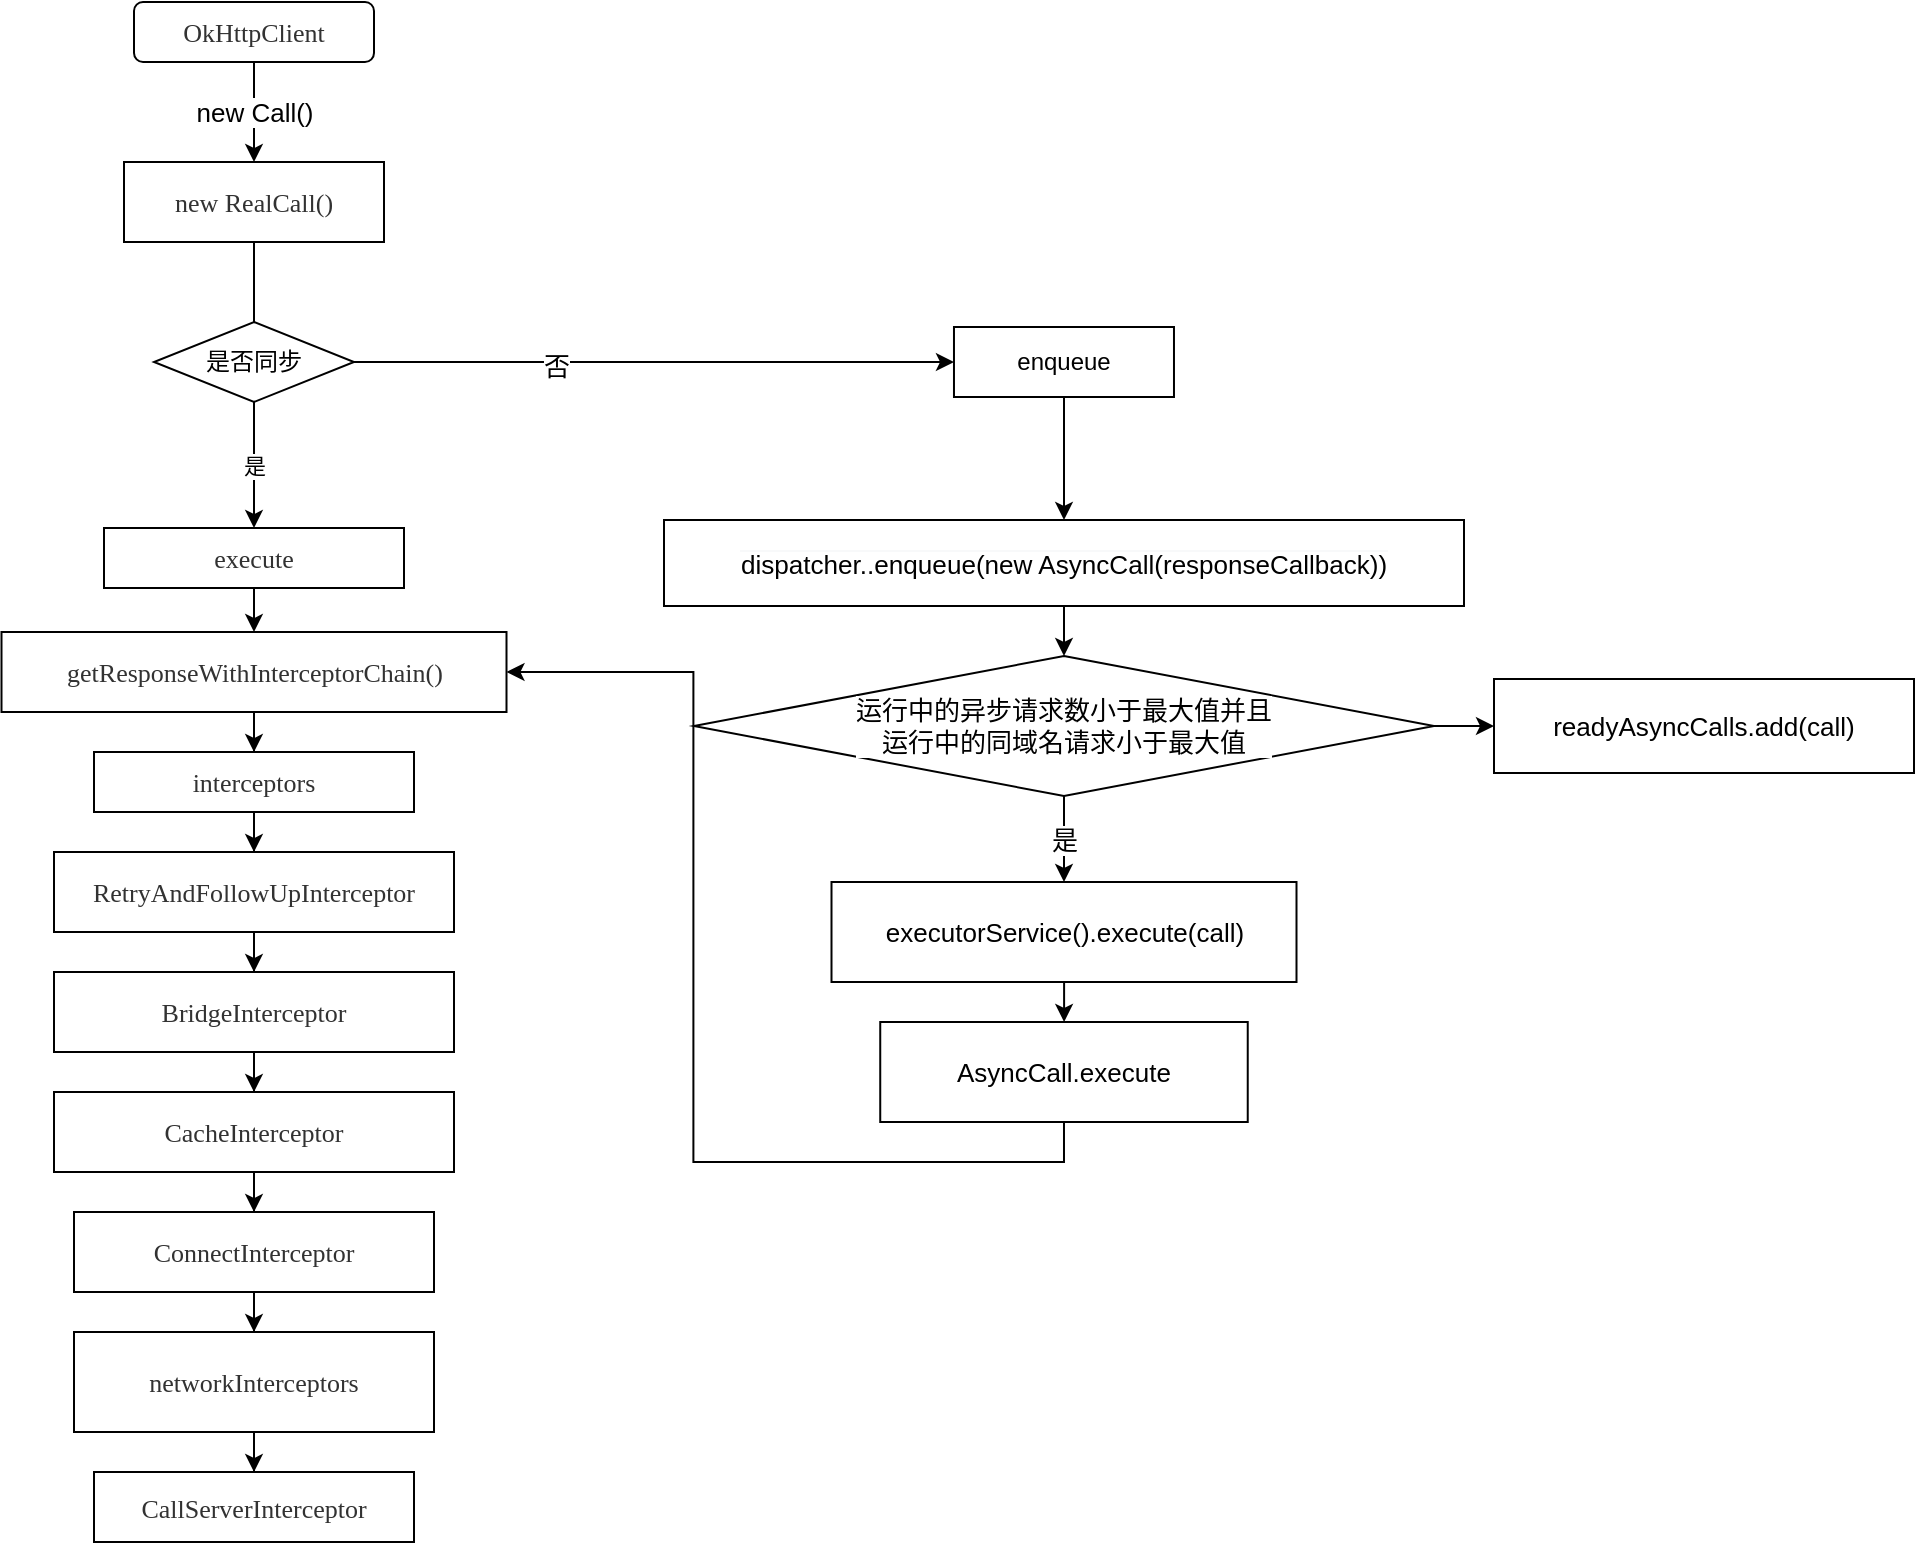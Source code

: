 <mxfile version="20.1.2" type="github">
  <diagram id="C5RBs43oDa-KdzZeNtuy" name="Page-1">
    <mxGraphModel dx="965" dy="599" grid="1" gridSize="10" guides="1" tooltips="1" connect="1" arrows="1" fold="1" page="1" pageScale="1" pageWidth="827" pageHeight="1169" math="0" shadow="0">
      <root>
        <mxCell id="WIyWlLk6GJQsqaUBKTNV-0" />
        <mxCell id="WIyWlLk6GJQsqaUBKTNV-1" parent="WIyWlLk6GJQsqaUBKTNV-0" />
        <mxCell id="BfcjpGbVQdAkZ2BNocG8-53" value="new Call()" style="edgeStyle=orthogonalEdgeStyle;rounded=0;orthogonalLoop=1;jettySize=auto;html=1;entryX=0.5;entryY=0;entryDx=0;entryDy=0;fontFamily=Helvetica;fontSize=13;fontColor=#000000;" edge="1" parent="WIyWlLk6GJQsqaUBKTNV-1" source="WIyWlLk6GJQsqaUBKTNV-3" target="BfcjpGbVQdAkZ2BNocG8-0">
          <mxGeometry relative="1" as="geometry" />
        </mxCell>
        <mxCell id="WIyWlLk6GJQsqaUBKTNV-3" value="&lt;span style=&quot;color: rgb(50, 50, 50); font-family: 微软雅黑; font-size: 13px; background-color: rgba(255, 255, 255, 0.01);&quot;&gt;OkHttpClient&lt;/span&gt;" style="rounded=1;whiteSpace=wrap;html=1;fontSize=12;glass=0;strokeWidth=1;shadow=0;" parent="WIyWlLk6GJQsqaUBKTNV-1" vertex="1">
          <mxGeometry x="160" y="100" width="120" height="30" as="geometry" />
        </mxCell>
        <mxCell id="BfcjpGbVQdAkZ2BNocG8-3" style="edgeStyle=orthogonalEdgeStyle;rounded=0;orthogonalLoop=1;jettySize=auto;html=1;" edge="1" parent="WIyWlLk6GJQsqaUBKTNV-1" source="BfcjpGbVQdAkZ2BNocG8-0">
          <mxGeometry relative="1" as="geometry">
            <mxPoint x="220" y="280" as="targetPoint" />
          </mxGeometry>
        </mxCell>
        <mxCell id="BfcjpGbVQdAkZ2BNocG8-0" value="&lt;span style=&quot;color: rgb(50, 50, 50); font-family: 微软雅黑; font-size: 13px; background-color: rgba(255, 255, 255, 0.01);&quot;&gt;new RealCall()&lt;/span&gt;" style="rounded=0;whiteSpace=wrap;html=1;" vertex="1" parent="WIyWlLk6GJQsqaUBKTNV-1">
          <mxGeometry x="155" y="180" width="130" height="40" as="geometry" />
        </mxCell>
        <mxCell id="BfcjpGbVQdAkZ2BNocG8-22" value="是" style="edgeStyle=orthogonalEdgeStyle;rounded=0;orthogonalLoop=1;jettySize=auto;html=1;exitX=0.5;exitY=1;exitDx=0;exitDy=0;entryX=0.5;entryY=0;entryDx=0;entryDy=0;" edge="1" parent="WIyWlLk6GJQsqaUBKTNV-1" source="BfcjpGbVQdAkZ2BNocG8-4" target="BfcjpGbVQdAkZ2BNocG8-21">
          <mxGeometry relative="1" as="geometry" />
        </mxCell>
        <mxCell id="BfcjpGbVQdAkZ2BNocG8-25" style="edgeStyle=orthogonalEdgeStyle;rounded=0;orthogonalLoop=1;jettySize=auto;html=1;entryX=0;entryY=0.5;entryDx=0;entryDy=0;" edge="1" parent="WIyWlLk6GJQsqaUBKTNV-1" source="BfcjpGbVQdAkZ2BNocG8-4" target="BfcjpGbVQdAkZ2BNocG8-24">
          <mxGeometry relative="1" as="geometry" />
        </mxCell>
        <mxCell id="BfcjpGbVQdAkZ2BNocG8-34" value="否" style="edgeLabel;html=1;align=center;verticalAlign=middle;resizable=0;points=[];fontSize=13;fontFamily=Helvetica;fontColor=#000000;" vertex="1" connectable="0" parent="BfcjpGbVQdAkZ2BNocG8-25">
          <mxGeometry x="-0.327" y="-2" relative="1" as="geometry">
            <mxPoint as="offset" />
          </mxGeometry>
        </mxCell>
        <mxCell id="BfcjpGbVQdAkZ2BNocG8-4" value="是否同步" style="rhombus;whiteSpace=wrap;html=1;" vertex="1" parent="WIyWlLk6GJQsqaUBKTNV-1">
          <mxGeometry x="170" y="260" width="100" height="40" as="geometry" />
        </mxCell>
        <mxCell id="BfcjpGbVQdAkZ2BNocG8-13" style="edgeStyle=orthogonalEdgeStyle;rounded=0;orthogonalLoop=1;jettySize=auto;html=1;exitX=0.5;exitY=1;exitDx=0;exitDy=0;" edge="1" parent="WIyWlLk6GJQsqaUBKTNV-1" source="BfcjpGbVQdAkZ2BNocG8-5" target="BfcjpGbVQdAkZ2BNocG8-6">
          <mxGeometry relative="1" as="geometry" />
        </mxCell>
        <mxCell id="BfcjpGbVQdAkZ2BNocG8-5" value="&lt;span style=&quot;color: rgb(50, 50, 50); font-family: 微软雅黑; font-size: 13px; background-color: rgba(255, 255, 255, 0.01);&quot;&gt;getResponseWithInterceptorChain()&lt;/span&gt;" style="rounded=0;whiteSpace=wrap;html=1;" vertex="1" parent="WIyWlLk6GJQsqaUBKTNV-1">
          <mxGeometry x="93.75" y="415" width="252.5" height="40" as="geometry" />
        </mxCell>
        <mxCell id="BfcjpGbVQdAkZ2BNocG8-15" style="edgeStyle=orthogonalEdgeStyle;rounded=0;orthogonalLoop=1;jettySize=auto;html=1;entryX=0.5;entryY=0;entryDx=0;entryDy=0;" edge="1" parent="WIyWlLk6GJQsqaUBKTNV-1" source="BfcjpGbVQdAkZ2BNocG8-6" target="BfcjpGbVQdAkZ2BNocG8-7">
          <mxGeometry relative="1" as="geometry" />
        </mxCell>
        <mxCell id="BfcjpGbVQdAkZ2BNocG8-6" value="&lt;span style=&quot;color: rgb(50, 50, 50); font-family: 微软雅黑; font-size: 13px; font-style: normal; font-variant-ligatures: normal; font-variant-caps: normal; letter-spacing: normal; orphans: 2; text-align: center; text-indent: 0px; text-transform: none; widows: 2; word-spacing: 0px; -webkit-text-stroke-width: 0px; background-color: rgba(255, 255, 255, 0.01); text-decoration-thickness: initial; text-decoration-style: initial; text-decoration-color: initial; float: none; display: inline !important;&quot;&gt;interceptors&lt;/span&gt;" style="rounded=0;whiteSpace=wrap;html=1;" vertex="1" parent="WIyWlLk6GJQsqaUBKTNV-1">
          <mxGeometry x="140" y="475" width="160" height="30" as="geometry" />
        </mxCell>
        <mxCell id="BfcjpGbVQdAkZ2BNocG8-14" style="edgeStyle=orthogonalEdgeStyle;rounded=0;orthogonalLoop=1;jettySize=auto;html=1;entryX=0.5;entryY=0;entryDx=0;entryDy=0;" edge="1" parent="WIyWlLk6GJQsqaUBKTNV-1" source="BfcjpGbVQdAkZ2BNocG8-7" target="BfcjpGbVQdAkZ2BNocG8-8">
          <mxGeometry relative="1" as="geometry" />
        </mxCell>
        <mxCell id="BfcjpGbVQdAkZ2BNocG8-7" value="&lt;span style=&quot;color: rgb(50, 50, 50); font-family: 微软雅黑; font-size: 13px; background-color: rgba(255, 255, 255, 0.01);&quot;&gt;RetryAndFollowUpInterceptor&lt;/span&gt;" style="rounded=0;whiteSpace=wrap;html=1;" vertex="1" parent="WIyWlLk6GJQsqaUBKTNV-1">
          <mxGeometry x="120" y="525" width="200" height="40" as="geometry" />
        </mxCell>
        <mxCell id="BfcjpGbVQdAkZ2BNocG8-16" style="edgeStyle=orthogonalEdgeStyle;rounded=0;orthogonalLoop=1;jettySize=auto;html=1;entryX=0.5;entryY=0;entryDx=0;entryDy=0;" edge="1" parent="WIyWlLk6GJQsqaUBKTNV-1" source="BfcjpGbVQdAkZ2BNocG8-8" target="BfcjpGbVQdAkZ2BNocG8-9">
          <mxGeometry relative="1" as="geometry" />
        </mxCell>
        <mxCell id="BfcjpGbVQdAkZ2BNocG8-8" value="&lt;span style=&quot;color: rgb(50, 50, 50); font-family: 微软雅黑; font-size: 13px; background-color: rgba(255, 255, 255, 0.01);&quot;&gt;BridgeInterceptor&lt;/span&gt;" style="rounded=0;whiteSpace=wrap;html=1;" vertex="1" parent="WIyWlLk6GJQsqaUBKTNV-1">
          <mxGeometry x="120" y="585" width="200" height="40" as="geometry" />
        </mxCell>
        <mxCell id="BfcjpGbVQdAkZ2BNocG8-17" style="edgeStyle=orthogonalEdgeStyle;rounded=0;orthogonalLoop=1;jettySize=auto;html=1;entryX=0.5;entryY=0;entryDx=0;entryDy=0;" edge="1" parent="WIyWlLk6GJQsqaUBKTNV-1" source="BfcjpGbVQdAkZ2BNocG8-9" target="BfcjpGbVQdAkZ2BNocG8-10">
          <mxGeometry relative="1" as="geometry" />
        </mxCell>
        <mxCell id="BfcjpGbVQdAkZ2BNocG8-9" value="&lt;span style=&quot;color: rgb(50, 50, 50); font-family: 微软雅黑; font-size: 13px; background-color: rgba(255, 255, 255, 0.01);&quot;&gt;CacheInterceptor&lt;/span&gt;" style="rounded=0;whiteSpace=wrap;html=1;" vertex="1" parent="WIyWlLk6GJQsqaUBKTNV-1">
          <mxGeometry x="120" y="645" width="200" height="40" as="geometry" />
        </mxCell>
        <mxCell id="BfcjpGbVQdAkZ2BNocG8-18" style="edgeStyle=orthogonalEdgeStyle;rounded=0;orthogonalLoop=1;jettySize=auto;html=1;" edge="1" parent="WIyWlLk6GJQsqaUBKTNV-1" source="BfcjpGbVQdAkZ2BNocG8-10" target="BfcjpGbVQdAkZ2BNocG8-11">
          <mxGeometry relative="1" as="geometry" />
        </mxCell>
        <mxCell id="BfcjpGbVQdAkZ2BNocG8-10" value="&lt;span style=&quot;color: rgb(50, 50, 50); font-family: 微软雅黑; font-size: 13px; background-color: rgba(255, 255, 255, 0.01);&quot;&gt;ConnectInterceptor&lt;/span&gt;" style="rounded=0;whiteSpace=wrap;html=1;" vertex="1" parent="WIyWlLk6GJQsqaUBKTNV-1">
          <mxGeometry x="130" y="705" width="180" height="40" as="geometry" />
        </mxCell>
        <mxCell id="BfcjpGbVQdAkZ2BNocG8-19" style="edgeStyle=orthogonalEdgeStyle;rounded=0;orthogonalLoop=1;jettySize=auto;html=1;entryX=0.5;entryY=0;entryDx=0;entryDy=0;" edge="1" parent="WIyWlLk6GJQsqaUBKTNV-1" source="BfcjpGbVQdAkZ2BNocG8-11" target="BfcjpGbVQdAkZ2BNocG8-12">
          <mxGeometry relative="1" as="geometry" />
        </mxCell>
        <mxCell id="BfcjpGbVQdAkZ2BNocG8-11" value="&lt;span style=&quot;color: rgb(50, 50, 50); font-family: 微软雅黑; font-size: 13px; background-color: rgba(255, 255, 255, 0.01);&quot;&gt;networkInterceptors&lt;/span&gt;" style="rounded=0;whiteSpace=wrap;html=1;" vertex="1" parent="WIyWlLk6GJQsqaUBKTNV-1">
          <mxGeometry x="130" y="765" width="180" height="50" as="geometry" />
        </mxCell>
        <mxCell id="BfcjpGbVQdAkZ2BNocG8-12" value="&lt;span style=&quot;color: rgb(50, 50, 50); font-family: 微软雅黑; font-size: 13px; background-color: rgba(255, 255, 255, 0.01);&quot;&gt;CallServerInterceptor&lt;/span&gt;" style="rounded=0;whiteSpace=wrap;html=1;" vertex="1" parent="WIyWlLk6GJQsqaUBKTNV-1">
          <mxGeometry x="140" y="835" width="160" height="35" as="geometry" />
        </mxCell>
        <mxCell id="BfcjpGbVQdAkZ2BNocG8-23" style="edgeStyle=orthogonalEdgeStyle;rounded=0;orthogonalLoop=1;jettySize=auto;html=1;entryX=0.5;entryY=0;entryDx=0;entryDy=0;" edge="1" parent="WIyWlLk6GJQsqaUBKTNV-1" source="BfcjpGbVQdAkZ2BNocG8-21" target="BfcjpGbVQdAkZ2BNocG8-5">
          <mxGeometry relative="1" as="geometry" />
        </mxCell>
        <mxCell id="BfcjpGbVQdAkZ2BNocG8-21" value="&lt;font face=&quot;微软雅黑&quot; color=&quot;#323232&quot;&gt;&lt;span style=&quot;font-size: 13px; background-color: rgba(255, 255, 255, 0.01);&quot;&gt;execute&lt;/span&gt;&lt;/font&gt;" style="rounded=0;whiteSpace=wrap;html=1;" vertex="1" parent="WIyWlLk6GJQsqaUBKTNV-1">
          <mxGeometry x="145" y="363" width="150" height="30" as="geometry" />
        </mxCell>
        <mxCell id="BfcjpGbVQdAkZ2BNocG8-29" style="edgeStyle=orthogonalEdgeStyle;rounded=0;orthogonalLoop=1;jettySize=auto;html=1;entryX=0.5;entryY=0;entryDx=0;entryDy=0;fontColor=#000000;" edge="1" parent="WIyWlLk6GJQsqaUBKTNV-1" source="BfcjpGbVQdAkZ2BNocG8-24" target="BfcjpGbVQdAkZ2BNocG8-27">
          <mxGeometry relative="1" as="geometry" />
        </mxCell>
        <mxCell id="BfcjpGbVQdAkZ2BNocG8-24" value="enqueue" style="rounded=0;whiteSpace=wrap;html=1;" vertex="1" parent="WIyWlLk6GJQsqaUBKTNV-1">
          <mxGeometry x="569.99" y="262.5" width="110" height="35" as="geometry" />
        </mxCell>
        <mxCell id="BfcjpGbVQdAkZ2BNocG8-32" style="edgeStyle=orthogonalEdgeStyle;rounded=0;orthogonalLoop=1;jettySize=auto;html=1;entryX=0.5;entryY=0;entryDx=0;entryDy=0;fontFamily=Helvetica;fontSize=13;fontColor=#000000;" edge="1" parent="WIyWlLk6GJQsqaUBKTNV-1" source="BfcjpGbVQdAkZ2BNocG8-27" target="BfcjpGbVQdAkZ2BNocG8-30">
          <mxGeometry relative="1" as="geometry" />
        </mxCell>
        <mxCell id="BfcjpGbVQdAkZ2BNocG8-27" value="&lt;pre style=&quot;background-color: rgb(248, 249, 250);&quot;&gt;&lt;span style=&quot;background-color: rgb(255, 255, 255);&quot;&gt;&lt;font style=&quot;&quot; face=&quot;Helvetica&quot;&gt;&lt;span style=&quot;font-size: 9.8pt;&quot;&gt;dispatcher..enqueue(new &lt;/span&gt;&lt;span style=&quot;font-size: 9.8pt;&quot;&gt;AsyncCall(&lt;/span&gt;&lt;font style=&quot;font-size: 13px;&quot;&gt;responseCallback&lt;/font&gt;&lt;span style=&quot;font-size: 9.8pt;&quot;&gt;))&lt;/span&gt;&lt;/font&gt;&lt;/span&gt;&lt;/pre&gt;" style="rounded=0;whiteSpace=wrap;html=1;labelBackgroundColor=#FFFFFF;fontColor=#000000;strokeColor=#000000;" vertex="1" parent="WIyWlLk6GJQsqaUBKTNV-1">
          <mxGeometry x="425" y="359" width="400" height="43" as="geometry" />
        </mxCell>
        <mxCell id="BfcjpGbVQdAkZ2BNocG8-37" value="是" style="edgeStyle=orthogonalEdgeStyle;rounded=0;orthogonalLoop=1;jettySize=auto;html=1;entryX=0.5;entryY=0;entryDx=0;entryDy=0;fontFamily=Helvetica;fontSize=13;fontColor=#000000;" edge="1" parent="WIyWlLk6GJQsqaUBKTNV-1" source="BfcjpGbVQdAkZ2BNocG8-30" target="BfcjpGbVQdAkZ2BNocG8-36">
          <mxGeometry relative="1" as="geometry" />
        </mxCell>
        <mxCell id="BfcjpGbVQdAkZ2BNocG8-46" style="edgeStyle=orthogonalEdgeStyle;rounded=0;orthogonalLoop=1;jettySize=auto;html=1;entryX=0;entryY=0.5;entryDx=0;entryDy=0;fontFamily=Helvetica;fontSize=13;fontColor=#000000;" edge="1" parent="WIyWlLk6GJQsqaUBKTNV-1" source="BfcjpGbVQdAkZ2BNocG8-30" target="BfcjpGbVQdAkZ2BNocG8-45">
          <mxGeometry relative="1" as="geometry" />
        </mxCell>
        <mxCell id="BfcjpGbVQdAkZ2BNocG8-30" value="运行中的异步请求数小于最大值并且&lt;br&gt;运行中的同域名请求小于最大值" style="rhombus;whiteSpace=wrap;html=1;labelBackgroundColor=#FFFFFF;fontFamily=Helvetica;fontSize=13;fontColor=#000000;strokeColor=#000000;" vertex="1" parent="WIyWlLk6GJQsqaUBKTNV-1">
          <mxGeometry x="440" y="427" width="370" height="70" as="geometry" />
        </mxCell>
        <mxCell id="BfcjpGbVQdAkZ2BNocG8-42" style="edgeStyle=orthogonalEdgeStyle;rounded=0;orthogonalLoop=1;jettySize=auto;html=1;entryX=0.5;entryY=0;entryDx=0;entryDy=0;fontFamily=Helvetica;fontSize=13;fontColor=#000000;" edge="1" parent="WIyWlLk6GJQsqaUBKTNV-1" source="BfcjpGbVQdAkZ2BNocG8-36" target="BfcjpGbVQdAkZ2BNocG8-41">
          <mxGeometry relative="1" as="geometry" />
        </mxCell>
        <mxCell id="BfcjpGbVQdAkZ2BNocG8-36" value="&lt;pre style=&quot;&quot;&gt;&lt;span style=&quot;background-color: rgb(255, 255, 255);&quot;&gt;&lt;font face=&quot;Helvetica&quot; style=&quot;font-size: 13px;&quot;&gt;executorService().execute(call)&lt;/font&gt;&lt;/span&gt;&lt;/pre&gt;" style="rounded=0;whiteSpace=wrap;html=1;labelBackgroundColor=#FFFFFF;fontFamily=Helvetica;fontSize=13;fontColor=#000000;strokeColor=#000000;" vertex="1" parent="WIyWlLk6GJQsqaUBKTNV-1">
          <mxGeometry x="508.75" y="540" width="232.5" height="50" as="geometry" />
        </mxCell>
        <mxCell id="BfcjpGbVQdAkZ2BNocG8-43" style="edgeStyle=orthogonalEdgeStyle;rounded=0;orthogonalLoop=1;jettySize=auto;html=1;exitX=0.5;exitY=1;exitDx=0;exitDy=0;fontFamily=Helvetica;fontSize=13;fontColor=#000000;entryX=1;entryY=0.5;entryDx=0;entryDy=0;" edge="1" parent="WIyWlLk6GJQsqaUBKTNV-1" source="BfcjpGbVQdAkZ2BNocG8-41" target="BfcjpGbVQdAkZ2BNocG8-5">
          <mxGeometry relative="1" as="geometry">
            <mxPoint x="410" y="440" as="targetPoint" />
          </mxGeometry>
        </mxCell>
        <mxCell id="BfcjpGbVQdAkZ2BNocG8-41" value="&lt;pre style=&quot;&quot;&gt;&lt;span style=&quot;background-color: rgb(255, 255, 255);&quot;&gt;&lt;font face=&quot;Helvetica&quot; style=&quot;font-size: 13px;&quot;&gt;AsyncCall.execute&lt;/font&gt;&lt;/span&gt;&lt;/pre&gt;" style="rounded=0;whiteSpace=wrap;html=1;labelBackgroundColor=#FFFFFF;fontFamily=Helvetica;fontSize=13;fontColor=#000000;strokeColor=#000000;" vertex="1" parent="WIyWlLk6GJQsqaUBKTNV-1">
          <mxGeometry x="533.12" y="610" width="183.75" height="50" as="geometry" />
        </mxCell>
        <mxCell id="BfcjpGbVQdAkZ2BNocG8-45" value="&lt;pre style=&quot;font-size: 9.8pt;&quot;&gt;&lt;span style=&quot;background-color: rgb(255, 255, 255);&quot;&gt;&lt;font face=&quot;Helvetica&quot;&gt;readyAsyncCalls.add(call)&lt;/font&gt;&lt;/span&gt;&lt;/pre&gt;" style="rounded=0;whiteSpace=wrap;html=1;labelBackgroundColor=#FFFFFF;fontFamily=Helvetica;fontSize=13;fontColor=#000000;strokeColor=#000000;" vertex="1" parent="WIyWlLk6GJQsqaUBKTNV-1">
          <mxGeometry x="840" y="438.5" width="210" height="47" as="geometry" />
        </mxCell>
      </root>
    </mxGraphModel>
  </diagram>
</mxfile>
